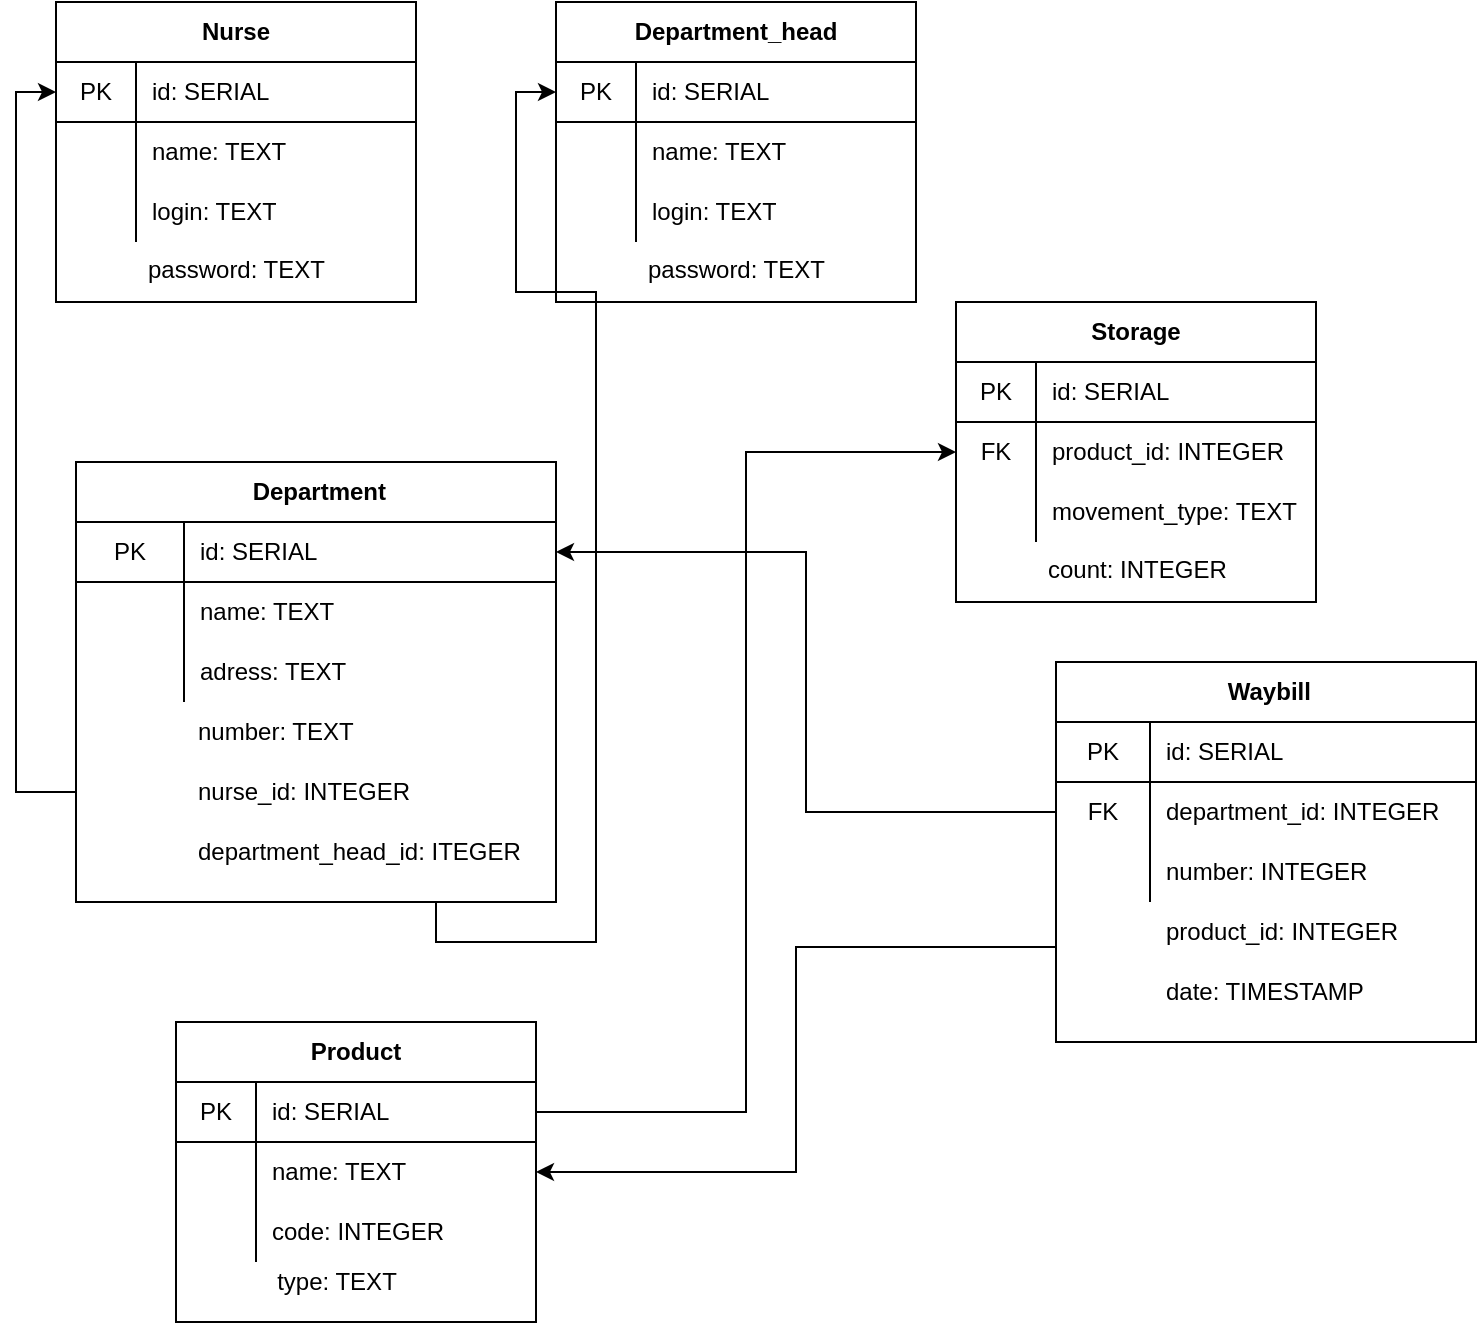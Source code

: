 <mxfile version="14.1.9" type="github">
  <diagram id="KguO-HYiw2e8zBTugsg_" name="Страница 1">
    <mxGraphModel dx="946" dy="645" grid="1" gridSize="10" guides="1" tooltips="1" connect="1" arrows="1" fold="1" page="1" pageScale="1" pageWidth="827" pageHeight="1169" math="0" shadow="0">
      <root>
        <mxCell id="0" />
        <mxCell id="1" parent="0" />
        <mxCell id="tPiVp-EfuXoKE001sh_u-19" value="" style="group" vertex="1" connectable="0" parent="1">
          <mxGeometry x="80" y="80" width="180" height="150" as="geometry" />
        </mxCell>
        <mxCell id="tPiVp-EfuXoKE001sh_u-8" value="Nurse" style="shape=table;html=1;whiteSpace=wrap;startSize=30;container=1;collapsible=0;childLayout=tableLayout;fixedRows=1;rowLines=0;fontStyle=1;align=center;" vertex="1" parent="tPiVp-EfuXoKE001sh_u-19">
          <mxGeometry width="180" height="150" as="geometry" />
        </mxCell>
        <mxCell id="tPiVp-EfuXoKE001sh_u-9" value="" style="shape=partialRectangle;html=1;whiteSpace=wrap;collapsible=0;dropTarget=0;pointerEvents=0;fillColor=none;top=0;left=0;bottom=1;right=0;points=[[0,0.5],[1,0.5]];portConstraint=eastwest;" vertex="1" parent="tPiVp-EfuXoKE001sh_u-8">
          <mxGeometry y="30" width="180" height="30" as="geometry" />
        </mxCell>
        <mxCell id="tPiVp-EfuXoKE001sh_u-10" value="PK" style="shape=partialRectangle;html=1;whiteSpace=wrap;connectable=0;fillColor=none;top=0;left=0;bottom=0;right=0;overflow=hidden;" vertex="1" parent="tPiVp-EfuXoKE001sh_u-9">
          <mxGeometry width="40" height="30" as="geometry" />
        </mxCell>
        <mxCell id="tPiVp-EfuXoKE001sh_u-11" value="id: SERIAL" style="shape=partialRectangle;html=1;whiteSpace=wrap;connectable=0;fillColor=none;top=0;left=0;bottom=0;right=0;align=left;spacingLeft=6;overflow=hidden;" vertex="1" parent="tPiVp-EfuXoKE001sh_u-9">
          <mxGeometry x="40" width="140" height="30" as="geometry" />
        </mxCell>
        <mxCell id="tPiVp-EfuXoKE001sh_u-12" value="" style="shape=partialRectangle;html=1;whiteSpace=wrap;collapsible=0;dropTarget=0;pointerEvents=0;fillColor=none;top=0;left=0;bottom=0;right=0;points=[[0,0.5],[1,0.5]];portConstraint=eastwest;" vertex="1" parent="tPiVp-EfuXoKE001sh_u-8">
          <mxGeometry y="60" width="180" height="30" as="geometry" />
        </mxCell>
        <mxCell id="tPiVp-EfuXoKE001sh_u-13" value="" style="shape=partialRectangle;html=1;whiteSpace=wrap;connectable=0;fillColor=none;top=0;left=0;bottom=0;right=0;overflow=hidden;" vertex="1" parent="tPiVp-EfuXoKE001sh_u-12">
          <mxGeometry width="40" height="30" as="geometry" />
        </mxCell>
        <mxCell id="tPiVp-EfuXoKE001sh_u-14" value="name: TEXT" style="shape=partialRectangle;html=1;whiteSpace=wrap;connectable=0;fillColor=none;top=0;left=0;bottom=0;right=0;align=left;spacingLeft=6;overflow=hidden;" vertex="1" parent="tPiVp-EfuXoKE001sh_u-12">
          <mxGeometry x="40" width="140" height="30" as="geometry" />
        </mxCell>
        <mxCell id="tPiVp-EfuXoKE001sh_u-15" value="" style="shape=partialRectangle;html=1;whiteSpace=wrap;collapsible=0;dropTarget=0;pointerEvents=0;fillColor=none;top=0;left=0;bottom=0;right=0;points=[[0,0.5],[1,0.5]];portConstraint=eastwest;" vertex="1" parent="tPiVp-EfuXoKE001sh_u-8">
          <mxGeometry y="90" width="180" height="30" as="geometry" />
        </mxCell>
        <mxCell id="tPiVp-EfuXoKE001sh_u-16" value="" style="shape=partialRectangle;html=1;whiteSpace=wrap;connectable=0;fillColor=none;top=0;left=0;bottom=0;right=0;overflow=hidden;" vertex="1" parent="tPiVp-EfuXoKE001sh_u-15">
          <mxGeometry width="40" height="30" as="geometry" />
        </mxCell>
        <mxCell id="tPiVp-EfuXoKE001sh_u-17" value="login: TEXT" style="shape=partialRectangle;html=1;whiteSpace=wrap;connectable=0;fillColor=none;top=0;left=0;bottom=0;right=0;align=left;spacingLeft=6;overflow=hidden;" vertex="1" parent="tPiVp-EfuXoKE001sh_u-15">
          <mxGeometry x="40" width="140" height="30" as="geometry" />
        </mxCell>
        <mxCell id="tPiVp-EfuXoKE001sh_u-18" value="password: TEXT" style="text;strokeColor=none;fillColor=none;align=left;verticalAlign=top;spacingLeft=4;spacingRight=4;overflow=hidden;rotatable=0;points=[[0,0.5],[1,0.5]];portConstraint=eastwest;" vertex="1" parent="tPiVp-EfuXoKE001sh_u-19">
          <mxGeometry x="40" y="120" width="120" height="26" as="geometry" />
        </mxCell>
        <mxCell id="tPiVp-EfuXoKE001sh_u-31" value="" style="group" vertex="1" connectable="0" parent="1">
          <mxGeometry x="330" y="80" width="180" height="150" as="geometry" />
        </mxCell>
        <mxCell id="tPiVp-EfuXoKE001sh_u-20" value="Department_head" style="shape=table;html=1;whiteSpace=wrap;startSize=30;container=1;collapsible=0;childLayout=tableLayout;fixedRows=1;rowLines=0;fontStyle=1;align=center;" vertex="1" parent="tPiVp-EfuXoKE001sh_u-31">
          <mxGeometry width="180" height="150" as="geometry" />
        </mxCell>
        <mxCell id="tPiVp-EfuXoKE001sh_u-21" value="" style="shape=partialRectangle;html=1;whiteSpace=wrap;collapsible=0;dropTarget=0;pointerEvents=0;fillColor=none;top=0;left=0;bottom=1;right=0;points=[[0,0.5],[1,0.5]];portConstraint=eastwest;" vertex="1" parent="tPiVp-EfuXoKE001sh_u-20">
          <mxGeometry y="30" width="180" height="30" as="geometry" />
        </mxCell>
        <mxCell id="tPiVp-EfuXoKE001sh_u-22" value="PK" style="shape=partialRectangle;html=1;whiteSpace=wrap;connectable=0;fillColor=none;top=0;left=0;bottom=0;right=0;overflow=hidden;" vertex="1" parent="tPiVp-EfuXoKE001sh_u-21">
          <mxGeometry width="40" height="30" as="geometry" />
        </mxCell>
        <mxCell id="tPiVp-EfuXoKE001sh_u-23" value="id: SERIAL" style="shape=partialRectangle;html=1;whiteSpace=wrap;connectable=0;fillColor=none;top=0;left=0;bottom=0;right=0;align=left;spacingLeft=6;overflow=hidden;" vertex="1" parent="tPiVp-EfuXoKE001sh_u-21">
          <mxGeometry x="40" width="140" height="30" as="geometry" />
        </mxCell>
        <mxCell id="tPiVp-EfuXoKE001sh_u-24" value="" style="shape=partialRectangle;html=1;whiteSpace=wrap;collapsible=0;dropTarget=0;pointerEvents=0;fillColor=none;top=0;left=0;bottom=0;right=0;points=[[0,0.5],[1,0.5]];portConstraint=eastwest;" vertex="1" parent="tPiVp-EfuXoKE001sh_u-20">
          <mxGeometry y="60" width="180" height="30" as="geometry" />
        </mxCell>
        <mxCell id="tPiVp-EfuXoKE001sh_u-25" value="" style="shape=partialRectangle;html=1;whiteSpace=wrap;connectable=0;fillColor=none;top=0;left=0;bottom=0;right=0;overflow=hidden;" vertex="1" parent="tPiVp-EfuXoKE001sh_u-24">
          <mxGeometry width="40" height="30" as="geometry" />
        </mxCell>
        <mxCell id="tPiVp-EfuXoKE001sh_u-26" value="name: TEXT" style="shape=partialRectangle;html=1;whiteSpace=wrap;connectable=0;fillColor=none;top=0;left=0;bottom=0;right=0;align=left;spacingLeft=6;overflow=hidden;" vertex="1" parent="tPiVp-EfuXoKE001sh_u-24">
          <mxGeometry x="40" width="140" height="30" as="geometry" />
        </mxCell>
        <mxCell id="tPiVp-EfuXoKE001sh_u-27" value="" style="shape=partialRectangle;html=1;whiteSpace=wrap;collapsible=0;dropTarget=0;pointerEvents=0;fillColor=none;top=0;left=0;bottom=0;right=0;points=[[0,0.5],[1,0.5]];portConstraint=eastwest;" vertex="1" parent="tPiVp-EfuXoKE001sh_u-20">
          <mxGeometry y="90" width="180" height="30" as="geometry" />
        </mxCell>
        <mxCell id="tPiVp-EfuXoKE001sh_u-28" value="" style="shape=partialRectangle;html=1;whiteSpace=wrap;connectable=0;fillColor=none;top=0;left=0;bottom=0;right=0;overflow=hidden;" vertex="1" parent="tPiVp-EfuXoKE001sh_u-27">
          <mxGeometry width="40" height="30" as="geometry" />
        </mxCell>
        <mxCell id="tPiVp-EfuXoKE001sh_u-29" value="login: TEXT" style="shape=partialRectangle;html=1;whiteSpace=wrap;connectable=0;fillColor=none;top=0;left=0;bottom=0;right=0;align=left;spacingLeft=6;overflow=hidden;" vertex="1" parent="tPiVp-EfuXoKE001sh_u-27">
          <mxGeometry x="40" width="140" height="30" as="geometry" />
        </mxCell>
        <mxCell id="tPiVp-EfuXoKE001sh_u-30" value="password: TEXT" style="text;strokeColor=none;fillColor=none;align=left;verticalAlign=top;spacingLeft=4;spacingRight=4;overflow=hidden;rotatable=0;points=[[0,0.5],[1,0.5]];portConstraint=eastwest;" vertex="1" parent="tPiVp-EfuXoKE001sh_u-31">
          <mxGeometry x="40" y="120" width="100" height="26" as="geometry" />
        </mxCell>
        <mxCell id="tPiVp-EfuXoKE001sh_u-53" value="" style="group" vertex="1" connectable="0" parent="1">
          <mxGeometry x="140" y="590" width="180" height="150" as="geometry" />
        </mxCell>
        <mxCell id="tPiVp-EfuXoKE001sh_u-42" value="Product" style="shape=table;html=1;whiteSpace=wrap;startSize=30;container=1;collapsible=0;childLayout=tableLayout;fixedRows=1;rowLines=0;fontStyle=1;align=center;" vertex="1" parent="tPiVp-EfuXoKE001sh_u-53">
          <mxGeometry width="180" height="150" as="geometry" />
        </mxCell>
        <mxCell id="tPiVp-EfuXoKE001sh_u-43" value="" style="shape=partialRectangle;html=1;whiteSpace=wrap;collapsible=0;dropTarget=0;pointerEvents=0;fillColor=none;top=0;left=0;bottom=1;right=0;points=[[0,0.5],[1,0.5]];portConstraint=eastwest;" vertex="1" parent="tPiVp-EfuXoKE001sh_u-42">
          <mxGeometry y="30" width="180" height="30" as="geometry" />
        </mxCell>
        <mxCell id="tPiVp-EfuXoKE001sh_u-44" value="PK" style="shape=partialRectangle;html=1;whiteSpace=wrap;connectable=0;fillColor=none;top=0;left=0;bottom=0;right=0;overflow=hidden;" vertex="1" parent="tPiVp-EfuXoKE001sh_u-43">
          <mxGeometry width="40" height="30" as="geometry" />
        </mxCell>
        <mxCell id="tPiVp-EfuXoKE001sh_u-45" value="id: SERIAL" style="shape=partialRectangle;html=1;whiteSpace=wrap;connectable=0;fillColor=none;top=0;left=0;bottom=0;right=0;align=left;spacingLeft=6;overflow=hidden;" vertex="1" parent="tPiVp-EfuXoKE001sh_u-43">
          <mxGeometry x="40" width="140" height="30" as="geometry" />
        </mxCell>
        <mxCell id="tPiVp-EfuXoKE001sh_u-46" value="" style="shape=partialRectangle;html=1;whiteSpace=wrap;collapsible=0;dropTarget=0;pointerEvents=0;fillColor=none;top=0;left=0;bottom=0;right=0;points=[[0,0.5],[1,0.5]];portConstraint=eastwest;" vertex="1" parent="tPiVp-EfuXoKE001sh_u-42">
          <mxGeometry y="60" width="180" height="30" as="geometry" />
        </mxCell>
        <mxCell id="tPiVp-EfuXoKE001sh_u-47" value="" style="shape=partialRectangle;html=1;whiteSpace=wrap;connectable=0;fillColor=none;top=0;left=0;bottom=0;right=0;overflow=hidden;" vertex="1" parent="tPiVp-EfuXoKE001sh_u-46">
          <mxGeometry width="40" height="30" as="geometry" />
        </mxCell>
        <mxCell id="tPiVp-EfuXoKE001sh_u-48" value="name: TEXT" style="shape=partialRectangle;html=1;whiteSpace=wrap;connectable=0;fillColor=none;top=0;left=0;bottom=0;right=0;align=left;spacingLeft=6;overflow=hidden;" vertex="1" parent="tPiVp-EfuXoKE001sh_u-46">
          <mxGeometry x="40" width="140" height="30" as="geometry" />
        </mxCell>
        <mxCell id="tPiVp-EfuXoKE001sh_u-49" value="" style="shape=partialRectangle;html=1;whiteSpace=wrap;collapsible=0;dropTarget=0;pointerEvents=0;fillColor=none;top=0;left=0;bottom=0;right=0;points=[[0,0.5],[1,0.5]];portConstraint=eastwest;" vertex="1" parent="tPiVp-EfuXoKE001sh_u-42">
          <mxGeometry y="90" width="180" height="30" as="geometry" />
        </mxCell>
        <mxCell id="tPiVp-EfuXoKE001sh_u-50" value="" style="shape=partialRectangle;html=1;whiteSpace=wrap;connectable=0;fillColor=none;top=0;left=0;bottom=0;right=0;overflow=hidden;" vertex="1" parent="tPiVp-EfuXoKE001sh_u-49">
          <mxGeometry width="40" height="30" as="geometry" />
        </mxCell>
        <mxCell id="tPiVp-EfuXoKE001sh_u-51" value="code: INTEGER" style="shape=partialRectangle;html=1;whiteSpace=wrap;connectable=0;fillColor=none;top=0;left=0;bottom=0;right=0;align=left;spacingLeft=6;overflow=hidden;" vertex="1" parent="tPiVp-EfuXoKE001sh_u-49">
          <mxGeometry x="40" width="140" height="30" as="geometry" />
        </mxCell>
        <mxCell id="tPiVp-EfuXoKE001sh_u-52" value="type: TEXT" style="text;html=1;align=center;verticalAlign=middle;resizable=0;points=[];autosize=1;" vertex="1" parent="tPiVp-EfuXoKE001sh_u-53">
          <mxGeometry x="40" y="120" width="80" height="20" as="geometry" />
        </mxCell>
        <mxCell id="tPiVp-EfuXoKE001sh_u-54" style="edgeStyle=orthogonalEdgeStyle;rounded=0;orthogonalLoop=1;jettySize=auto;html=1;exitX=1;exitY=0.5;exitDx=0;exitDy=0;entryX=0;entryY=0.5;entryDx=0;entryDy=0;" edge="1" parent="1" source="tPiVp-EfuXoKE001sh_u-43" target="tPiVp-EfuXoKE001sh_u-36">
          <mxGeometry relative="1" as="geometry" />
        </mxCell>
        <mxCell id="tPiVp-EfuXoKE001sh_u-56" value="" style="group" vertex="1" connectable="0" parent="1">
          <mxGeometry x="530" y="230" width="180" height="150" as="geometry" />
        </mxCell>
        <mxCell id="tPiVp-EfuXoKE001sh_u-32" value="Storage" style="shape=table;html=1;whiteSpace=wrap;startSize=30;container=1;collapsible=0;childLayout=tableLayout;fixedRows=1;rowLines=0;fontStyle=1;align=center;" vertex="1" parent="tPiVp-EfuXoKE001sh_u-56">
          <mxGeometry width="180" height="150" as="geometry" />
        </mxCell>
        <mxCell id="tPiVp-EfuXoKE001sh_u-33" value="" style="shape=partialRectangle;html=1;whiteSpace=wrap;collapsible=0;dropTarget=0;pointerEvents=0;fillColor=none;top=0;left=0;bottom=1;right=0;points=[[0,0.5],[1,0.5]];portConstraint=eastwest;" vertex="1" parent="tPiVp-EfuXoKE001sh_u-32">
          <mxGeometry y="30" width="180" height="30" as="geometry" />
        </mxCell>
        <mxCell id="tPiVp-EfuXoKE001sh_u-34" value="PK" style="shape=partialRectangle;html=1;whiteSpace=wrap;connectable=0;fillColor=none;top=0;left=0;bottom=0;right=0;overflow=hidden;" vertex="1" parent="tPiVp-EfuXoKE001sh_u-33">
          <mxGeometry width="40" height="30" as="geometry" />
        </mxCell>
        <mxCell id="tPiVp-EfuXoKE001sh_u-35" value="id: SERIAL" style="shape=partialRectangle;html=1;whiteSpace=wrap;connectable=0;fillColor=none;top=0;left=0;bottom=0;right=0;align=left;spacingLeft=6;overflow=hidden;" vertex="1" parent="tPiVp-EfuXoKE001sh_u-33">
          <mxGeometry x="40" width="140" height="30" as="geometry" />
        </mxCell>
        <mxCell id="tPiVp-EfuXoKE001sh_u-36" value="" style="shape=partialRectangle;html=1;whiteSpace=wrap;collapsible=0;dropTarget=0;pointerEvents=0;fillColor=none;top=0;left=0;bottom=0;right=0;points=[[0,0.5],[1,0.5]];portConstraint=eastwest;" vertex="1" parent="tPiVp-EfuXoKE001sh_u-32">
          <mxGeometry y="60" width="180" height="30" as="geometry" />
        </mxCell>
        <mxCell id="tPiVp-EfuXoKE001sh_u-37" value="FK" style="shape=partialRectangle;html=1;whiteSpace=wrap;connectable=0;fillColor=none;top=0;left=0;bottom=0;right=0;overflow=hidden;" vertex="1" parent="tPiVp-EfuXoKE001sh_u-36">
          <mxGeometry width="40" height="30" as="geometry" />
        </mxCell>
        <mxCell id="tPiVp-EfuXoKE001sh_u-38" value="product_id: INTEGER" style="shape=partialRectangle;html=1;whiteSpace=wrap;connectable=0;fillColor=none;top=0;left=0;bottom=0;right=0;align=left;spacingLeft=6;overflow=hidden;" vertex="1" parent="tPiVp-EfuXoKE001sh_u-36">
          <mxGeometry x="40" width="140" height="30" as="geometry" />
        </mxCell>
        <mxCell id="tPiVp-EfuXoKE001sh_u-39" value="" style="shape=partialRectangle;html=1;whiteSpace=wrap;collapsible=0;dropTarget=0;pointerEvents=0;fillColor=none;top=0;left=0;bottom=0;right=0;points=[[0,0.5],[1,0.5]];portConstraint=eastwest;" vertex="1" parent="tPiVp-EfuXoKE001sh_u-32">
          <mxGeometry y="90" width="180" height="30" as="geometry" />
        </mxCell>
        <mxCell id="tPiVp-EfuXoKE001sh_u-40" value="" style="shape=partialRectangle;html=1;whiteSpace=wrap;connectable=0;fillColor=none;top=0;left=0;bottom=0;right=0;overflow=hidden;" vertex="1" parent="tPiVp-EfuXoKE001sh_u-39">
          <mxGeometry width="40" height="30" as="geometry" />
        </mxCell>
        <mxCell id="tPiVp-EfuXoKE001sh_u-41" value="movement_type: TEXT" style="shape=partialRectangle;html=1;whiteSpace=wrap;connectable=0;fillColor=none;top=0;left=0;bottom=0;right=0;align=left;spacingLeft=6;overflow=hidden;" vertex="1" parent="tPiVp-EfuXoKE001sh_u-39">
          <mxGeometry x="40" width="140" height="30" as="geometry" />
        </mxCell>
        <mxCell id="tPiVp-EfuXoKE001sh_u-55" value="count: INTEGER" style="text;strokeColor=none;fillColor=none;align=left;verticalAlign=top;spacingLeft=4;spacingRight=4;overflow=hidden;rotatable=0;points=[[0,0.5],[1,0.5]];portConstraint=eastwest;" vertex="1" parent="tPiVp-EfuXoKE001sh_u-56">
          <mxGeometry x="40" y="120" width="130" height="26" as="geometry" />
        </mxCell>
        <mxCell id="tPiVp-EfuXoKE001sh_u-80" value="" style="group" vertex="1" connectable="0" parent="1">
          <mxGeometry x="90" y="310" width="240" height="220" as="geometry" />
        </mxCell>
        <mxCell id="tPiVp-EfuXoKE001sh_u-67" value="&amp;nbsp;Department" style="shape=table;html=1;whiteSpace=wrap;startSize=30;container=1;collapsible=0;childLayout=tableLayout;fixedRows=1;rowLines=0;fontStyle=1;align=center;" vertex="1" parent="tPiVp-EfuXoKE001sh_u-80">
          <mxGeometry width="240" height="220" as="geometry" />
        </mxCell>
        <mxCell id="tPiVp-EfuXoKE001sh_u-68" value="" style="shape=partialRectangle;html=1;whiteSpace=wrap;collapsible=0;dropTarget=0;pointerEvents=0;fillColor=none;top=0;left=0;bottom=1;right=0;points=[[0,0.5],[1,0.5]];portConstraint=eastwest;" vertex="1" parent="tPiVp-EfuXoKE001sh_u-67">
          <mxGeometry y="30" width="240" height="30" as="geometry" />
        </mxCell>
        <mxCell id="tPiVp-EfuXoKE001sh_u-69" value="PK" style="shape=partialRectangle;html=1;whiteSpace=wrap;connectable=0;fillColor=none;top=0;left=0;bottom=0;right=0;overflow=hidden;" vertex="1" parent="tPiVp-EfuXoKE001sh_u-68">
          <mxGeometry width="54" height="30" as="geometry" />
        </mxCell>
        <mxCell id="tPiVp-EfuXoKE001sh_u-70" value="id: SERIAL" style="shape=partialRectangle;html=1;whiteSpace=wrap;connectable=0;fillColor=none;top=0;left=0;bottom=0;right=0;align=left;spacingLeft=6;overflow=hidden;" vertex="1" parent="tPiVp-EfuXoKE001sh_u-68">
          <mxGeometry x="54" width="186" height="30" as="geometry" />
        </mxCell>
        <mxCell id="tPiVp-EfuXoKE001sh_u-71" value="" style="shape=partialRectangle;html=1;whiteSpace=wrap;collapsible=0;dropTarget=0;pointerEvents=0;fillColor=none;top=0;left=0;bottom=0;right=0;points=[[0,0.5],[1,0.5]];portConstraint=eastwest;" vertex="1" parent="tPiVp-EfuXoKE001sh_u-67">
          <mxGeometry y="60" width="240" height="30" as="geometry" />
        </mxCell>
        <mxCell id="tPiVp-EfuXoKE001sh_u-72" value="" style="shape=partialRectangle;html=1;whiteSpace=wrap;connectable=0;fillColor=none;top=0;left=0;bottom=0;right=0;overflow=hidden;" vertex="1" parent="tPiVp-EfuXoKE001sh_u-71">
          <mxGeometry width="54" height="30" as="geometry" />
        </mxCell>
        <mxCell id="tPiVp-EfuXoKE001sh_u-73" value="name: TEXT" style="shape=partialRectangle;html=1;whiteSpace=wrap;connectable=0;fillColor=none;top=0;left=0;bottom=0;right=0;align=left;spacingLeft=6;overflow=hidden;" vertex="1" parent="tPiVp-EfuXoKE001sh_u-71">
          <mxGeometry x="54" width="186" height="30" as="geometry" />
        </mxCell>
        <mxCell id="tPiVp-EfuXoKE001sh_u-74" value="" style="shape=partialRectangle;html=1;whiteSpace=wrap;collapsible=0;dropTarget=0;pointerEvents=0;fillColor=none;top=0;left=0;bottom=0;right=0;points=[[0,0.5],[1,0.5]];portConstraint=eastwest;" vertex="1" parent="tPiVp-EfuXoKE001sh_u-67">
          <mxGeometry y="90" width="240" height="30" as="geometry" />
        </mxCell>
        <mxCell id="tPiVp-EfuXoKE001sh_u-75" value="" style="shape=partialRectangle;html=1;whiteSpace=wrap;connectable=0;fillColor=none;top=0;left=0;bottom=0;right=0;overflow=hidden;" vertex="1" parent="tPiVp-EfuXoKE001sh_u-74">
          <mxGeometry width="54" height="30" as="geometry" />
        </mxCell>
        <mxCell id="tPiVp-EfuXoKE001sh_u-76" value="adress: TEXT" style="shape=partialRectangle;html=1;whiteSpace=wrap;connectable=0;fillColor=none;top=0;left=0;bottom=0;right=0;align=left;spacingLeft=6;overflow=hidden;" vertex="1" parent="tPiVp-EfuXoKE001sh_u-74">
          <mxGeometry x="54" width="186" height="30" as="geometry" />
        </mxCell>
        <mxCell id="tPiVp-EfuXoKE001sh_u-77" value="number: TEXT" style="shape=partialRectangle;html=1;whiteSpace=wrap;connectable=0;fillColor=none;top=0;left=0;bottom=0;right=0;align=left;spacingLeft=6;overflow=hidden;" vertex="1" parent="tPiVp-EfuXoKE001sh_u-80">
          <mxGeometry x="53.333" y="120" width="186.667" height="30" as="geometry" />
        </mxCell>
        <mxCell id="tPiVp-EfuXoKE001sh_u-78" value="nurse_id: INTEGER&lt;span style=&quot;color: rgba(0 , 0 , 0 , 0) ; font-family: monospace ; font-size: 0px&quot;&gt;%3CmxGraphModel%3E%3Croot%3E%3CmxCell%20id%3D%220%22%2F%3E%3CmxCell%20id%3D%221%22%20parent%3D%220%22%2F%3E%3CmxCell%20id%3D%222%22%20value%3D%22adress%3A%20TEXT%22%20style%3D%22shape%3DpartialRectangle%3Bhtml%3D1%3BwhiteSpace%3Dwrap%3Bconnectable%3D0%3BfillColor%3Dnone%3Btop%3D0%3Bleft%3D0%3Bbottom%3D0%3Bright%3D0%3Balign%3Dleft%3BspacingLeft%3D6%3Boverflow%3Dhidden%3B%22%20vertex%3D%221%22%20parent%3D%221%22%3E%3CmxGeometry%20x%3D%22170%22%20y%3D%22640%22%20width%3D%22140%22%20height%3D%2230%22%20as%3D%22geometry%22%2F%3E%3C%2FmxCell%3E%3C%2Froot%3E%3C%2FmxGraphModel%3E&lt;/span&gt;" style="shape=partialRectangle;html=1;whiteSpace=wrap;connectable=0;fillColor=none;top=0;left=0;bottom=0;right=0;align=left;spacingLeft=6;overflow=hidden;" vertex="1" parent="tPiVp-EfuXoKE001sh_u-80">
          <mxGeometry x="53.333" y="150" width="186.667" height="30" as="geometry" />
        </mxCell>
        <mxCell id="tPiVp-EfuXoKE001sh_u-79" value="department_head_id: ITEGER" style="shape=partialRectangle;html=1;whiteSpace=wrap;connectable=0;fillColor=none;top=0;left=0;bottom=0;right=0;align=left;spacingLeft=6;overflow=hidden;" vertex="1" parent="tPiVp-EfuXoKE001sh_u-80">
          <mxGeometry x="53.333" y="180" width="186.667" height="30" as="geometry" />
        </mxCell>
        <mxCell id="tPiVp-EfuXoKE001sh_u-81" style="edgeStyle=orthogonalEdgeStyle;rounded=0;orthogonalLoop=1;jettySize=auto;html=1;exitX=0;exitY=0.75;exitDx=0;exitDy=0;entryX=0;entryY=0.5;entryDx=0;entryDy=0;" edge="1" parent="1" source="tPiVp-EfuXoKE001sh_u-67" target="tPiVp-EfuXoKE001sh_u-9">
          <mxGeometry relative="1" as="geometry" />
        </mxCell>
        <mxCell id="tPiVp-EfuXoKE001sh_u-82" style="edgeStyle=orthogonalEdgeStyle;rounded=0;orthogonalLoop=1;jettySize=auto;html=1;exitX=0.75;exitY=1;exitDx=0;exitDy=0;entryX=0;entryY=0.5;entryDx=0;entryDy=0;" edge="1" parent="1" source="tPiVp-EfuXoKE001sh_u-67" target="tPiVp-EfuXoKE001sh_u-21">
          <mxGeometry relative="1" as="geometry" />
        </mxCell>
        <mxCell id="tPiVp-EfuXoKE001sh_u-84" style="edgeStyle=orthogonalEdgeStyle;rounded=0;orthogonalLoop=1;jettySize=auto;html=1;exitX=0;exitY=0.5;exitDx=0;exitDy=0;entryX=1;entryY=0.5;entryDx=0;entryDy=0;" edge="1" parent="1" source="tPiVp-EfuXoKE001sh_u-61" target="tPiVp-EfuXoKE001sh_u-68">
          <mxGeometry relative="1" as="geometry" />
        </mxCell>
        <mxCell id="tPiVp-EfuXoKE001sh_u-89" value="" style="group" vertex="1" connectable="0" parent="1">
          <mxGeometry x="580" y="410" width="210" height="190" as="geometry" />
        </mxCell>
        <mxCell id="tPiVp-EfuXoKE001sh_u-57" value="&amp;nbsp;Waybill" style="shape=table;html=1;whiteSpace=wrap;startSize=30;container=1;collapsible=0;childLayout=tableLayout;fixedRows=1;rowLines=0;fontStyle=1;align=center;" vertex="1" parent="tPiVp-EfuXoKE001sh_u-89">
          <mxGeometry width="210" height="190" as="geometry" />
        </mxCell>
        <mxCell id="tPiVp-EfuXoKE001sh_u-58" value="" style="shape=partialRectangle;html=1;whiteSpace=wrap;collapsible=0;dropTarget=0;pointerEvents=0;fillColor=none;top=0;left=0;bottom=1;right=0;points=[[0,0.5],[1,0.5]];portConstraint=eastwest;" vertex="1" parent="tPiVp-EfuXoKE001sh_u-57">
          <mxGeometry y="30" width="210" height="30" as="geometry" />
        </mxCell>
        <mxCell id="tPiVp-EfuXoKE001sh_u-59" value="PK" style="shape=partialRectangle;html=1;whiteSpace=wrap;connectable=0;fillColor=none;top=0;left=0;bottom=0;right=0;overflow=hidden;" vertex="1" parent="tPiVp-EfuXoKE001sh_u-58">
          <mxGeometry width="47" height="30" as="geometry" />
        </mxCell>
        <mxCell id="tPiVp-EfuXoKE001sh_u-60" value="id: SERIAL" style="shape=partialRectangle;html=1;whiteSpace=wrap;connectable=0;fillColor=none;top=0;left=0;bottom=0;right=0;align=left;spacingLeft=6;overflow=hidden;" vertex="1" parent="tPiVp-EfuXoKE001sh_u-58">
          <mxGeometry x="47" width="163" height="30" as="geometry" />
        </mxCell>
        <mxCell id="tPiVp-EfuXoKE001sh_u-61" value="" style="shape=partialRectangle;html=1;whiteSpace=wrap;collapsible=0;dropTarget=0;pointerEvents=0;fillColor=none;top=0;left=0;bottom=0;right=0;points=[[0,0.5],[1,0.5]];portConstraint=eastwest;" vertex="1" parent="tPiVp-EfuXoKE001sh_u-57">
          <mxGeometry y="60" width="210" height="30" as="geometry" />
        </mxCell>
        <mxCell id="tPiVp-EfuXoKE001sh_u-62" value="FK" style="shape=partialRectangle;html=1;whiteSpace=wrap;connectable=0;fillColor=none;top=0;left=0;bottom=0;right=0;overflow=hidden;" vertex="1" parent="tPiVp-EfuXoKE001sh_u-61">
          <mxGeometry width="47" height="30" as="geometry" />
        </mxCell>
        <mxCell id="tPiVp-EfuXoKE001sh_u-63" value="department_id: INTEGER" style="shape=partialRectangle;html=1;whiteSpace=wrap;connectable=0;fillColor=none;top=0;left=0;bottom=0;right=0;align=left;spacingLeft=6;overflow=hidden;" vertex="1" parent="tPiVp-EfuXoKE001sh_u-61">
          <mxGeometry x="47" width="163" height="30" as="geometry" />
        </mxCell>
        <mxCell id="tPiVp-EfuXoKE001sh_u-64" value="" style="shape=partialRectangle;html=1;whiteSpace=wrap;collapsible=0;dropTarget=0;pointerEvents=0;fillColor=none;top=0;left=0;bottom=0;right=0;points=[[0,0.5],[1,0.5]];portConstraint=eastwest;" vertex="1" parent="tPiVp-EfuXoKE001sh_u-57">
          <mxGeometry y="90" width="210" height="30" as="geometry" />
        </mxCell>
        <mxCell id="tPiVp-EfuXoKE001sh_u-65" value="" style="shape=partialRectangle;html=1;whiteSpace=wrap;connectable=0;fillColor=none;top=0;left=0;bottom=0;right=0;overflow=hidden;" vertex="1" parent="tPiVp-EfuXoKE001sh_u-64">
          <mxGeometry width="47" height="30" as="geometry" />
        </mxCell>
        <mxCell id="tPiVp-EfuXoKE001sh_u-66" value="number: INTEGER" style="shape=partialRectangle;html=1;whiteSpace=wrap;connectable=0;fillColor=none;top=0;left=0;bottom=0;right=0;align=left;spacingLeft=6;overflow=hidden;" vertex="1" parent="tPiVp-EfuXoKE001sh_u-64">
          <mxGeometry x="47" width="163" height="30" as="geometry" />
        </mxCell>
        <mxCell id="tPiVp-EfuXoKE001sh_u-85" value="product_id: INTEGER" style="shape=partialRectangle;html=1;whiteSpace=wrap;connectable=0;fillColor=none;top=0;left=0;bottom=0;right=0;align=left;spacingLeft=6;overflow=hidden;" vertex="1" parent="tPiVp-EfuXoKE001sh_u-89">
          <mxGeometry x="47" y="120" width="163" height="30" as="geometry" />
        </mxCell>
        <mxCell id="tPiVp-EfuXoKE001sh_u-88" value="date: TIMESTAMP" style="shape=partialRectangle;html=1;whiteSpace=wrap;connectable=0;fillColor=none;top=0;left=0;bottom=0;right=0;align=left;spacingLeft=6;overflow=hidden;" vertex="1" parent="tPiVp-EfuXoKE001sh_u-89">
          <mxGeometry x="47" y="150" width="163" height="30" as="geometry" />
        </mxCell>
        <mxCell id="tPiVp-EfuXoKE001sh_u-90" style="edgeStyle=orthogonalEdgeStyle;rounded=0;orthogonalLoop=1;jettySize=auto;html=1;exitX=0;exitY=0.75;exitDx=0;exitDy=0;entryX=1;entryY=0.5;entryDx=0;entryDy=0;" edge="1" parent="1" source="tPiVp-EfuXoKE001sh_u-57" target="tPiVp-EfuXoKE001sh_u-46">
          <mxGeometry relative="1" as="geometry" />
        </mxCell>
      </root>
    </mxGraphModel>
  </diagram>
</mxfile>
